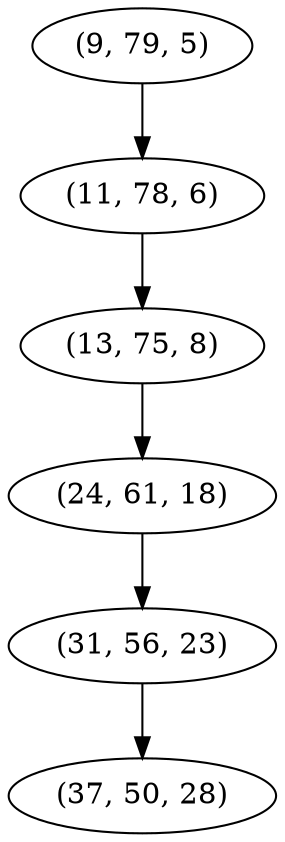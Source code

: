 digraph tree {
    "(9, 79, 5)";
    "(11, 78, 6)";
    "(13, 75, 8)";
    "(24, 61, 18)";
    "(31, 56, 23)";
    "(37, 50, 28)";
    "(9, 79, 5)" -> "(11, 78, 6)";
    "(11, 78, 6)" -> "(13, 75, 8)";
    "(13, 75, 8)" -> "(24, 61, 18)";
    "(24, 61, 18)" -> "(31, 56, 23)";
    "(31, 56, 23)" -> "(37, 50, 28)";
}
